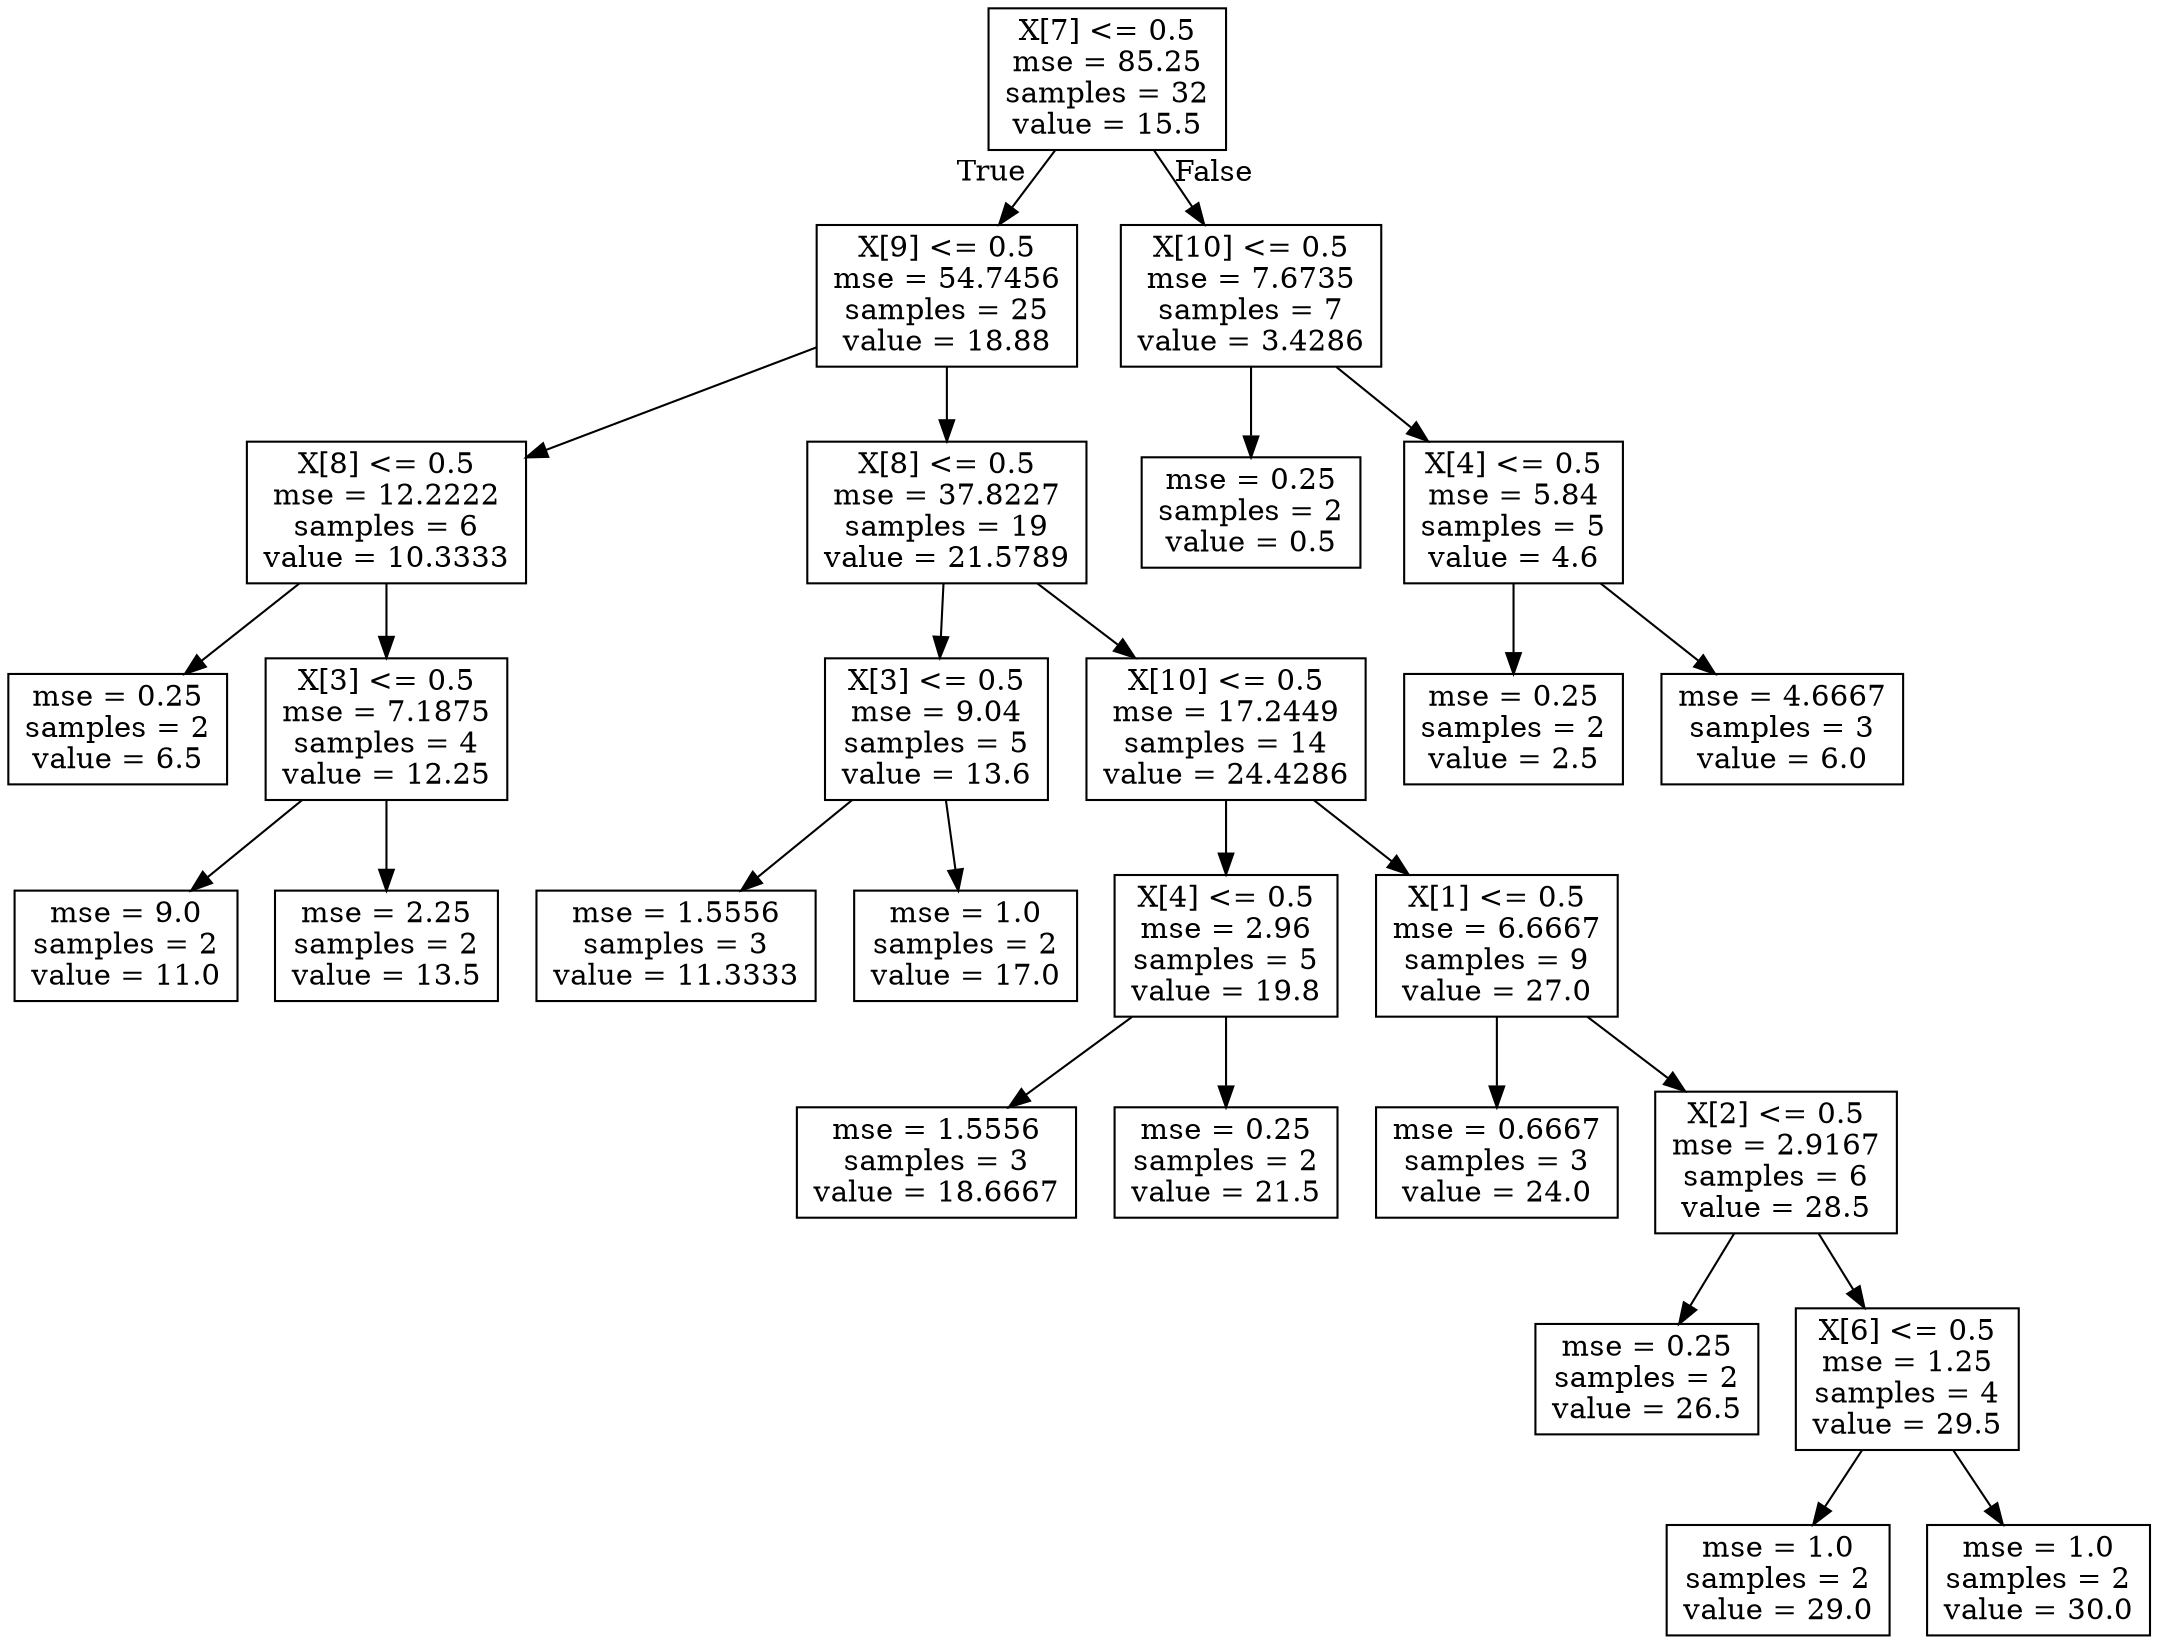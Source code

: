 digraph Tree {
node [shape=box] ;
0 [label="X[7] <= 0.5\nmse = 85.25\nsamples = 32\nvalue = 15.5"] ;
1 [label="X[9] <= 0.5\nmse = 54.7456\nsamples = 25\nvalue = 18.88"] ;
0 -> 1 [labeldistance=2.5, labelangle=45, headlabel="True"] ;
2 [label="X[8] <= 0.5\nmse = 12.2222\nsamples = 6\nvalue = 10.3333"] ;
1 -> 2 ;
3 [label="mse = 0.25\nsamples = 2\nvalue = 6.5"] ;
2 -> 3 ;
4 [label="X[3] <= 0.5\nmse = 7.1875\nsamples = 4\nvalue = 12.25"] ;
2 -> 4 ;
5 [label="mse = 9.0\nsamples = 2\nvalue = 11.0"] ;
4 -> 5 ;
6 [label="mse = 2.25\nsamples = 2\nvalue = 13.5"] ;
4 -> 6 ;
7 [label="X[8] <= 0.5\nmse = 37.8227\nsamples = 19\nvalue = 21.5789"] ;
1 -> 7 ;
8 [label="X[3] <= 0.5\nmse = 9.04\nsamples = 5\nvalue = 13.6"] ;
7 -> 8 ;
9 [label="mse = 1.5556\nsamples = 3\nvalue = 11.3333"] ;
8 -> 9 ;
10 [label="mse = 1.0\nsamples = 2\nvalue = 17.0"] ;
8 -> 10 ;
11 [label="X[10] <= 0.5\nmse = 17.2449\nsamples = 14\nvalue = 24.4286"] ;
7 -> 11 ;
12 [label="X[4] <= 0.5\nmse = 2.96\nsamples = 5\nvalue = 19.8"] ;
11 -> 12 ;
13 [label="mse = 1.5556\nsamples = 3\nvalue = 18.6667"] ;
12 -> 13 ;
14 [label="mse = 0.25\nsamples = 2\nvalue = 21.5"] ;
12 -> 14 ;
15 [label="X[1] <= 0.5\nmse = 6.6667\nsamples = 9\nvalue = 27.0"] ;
11 -> 15 ;
16 [label="mse = 0.6667\nsamples = 3\nvalue = 24.0"] ;
15 -> 16 ;
17 [label="X[2] <= 0.5\nmse = 2.9167\nsamples = 6\nvalue = 28.5"] ;
15 -> 17 ;
18 [label="mse = 0.25\nsamples = 2\nvalue = 26.5"] ;
17 -> 18 ;
19 [label="X[6] <= 0.5\nmse = 1.25\nsamples = 4\nvalue = 29.5"] ;
17 -> 19 ;
20 [label="mse = 1.0\nsamples = 2\nvalue = 29.0"] ;
19 -> 20 ;
21 [label="mse = 1.0\nsamples = 2\nvalue = 30.0"] ;
19 -> 21 ;
22 [label="X[10] <= 0.5\nmse = 7.6735\nsamples = 7\nvalue = 3.4286"] ;
0 -> 22 [labeldistance=2.5, labelangle=-45, headlabel="False"] ;
23 [label="mse = 0.25\nsamples = 2\nvalue = 0.5"] ;
22 -> 23 ;
24 [label="X[4] <= 0.5\nmse = 5.84\nsamples = 5\nvalue = 4.6"] ;
22 -> 24 ;
25 [label="mse = 0.25\nsamples = 2\nvalue = 2.5"] ;
24 -> 25 ;
26 [label="mse = 4.6667\nsamples = 3\nvalue = 6.0"] ;
24 -> 26 ;
}